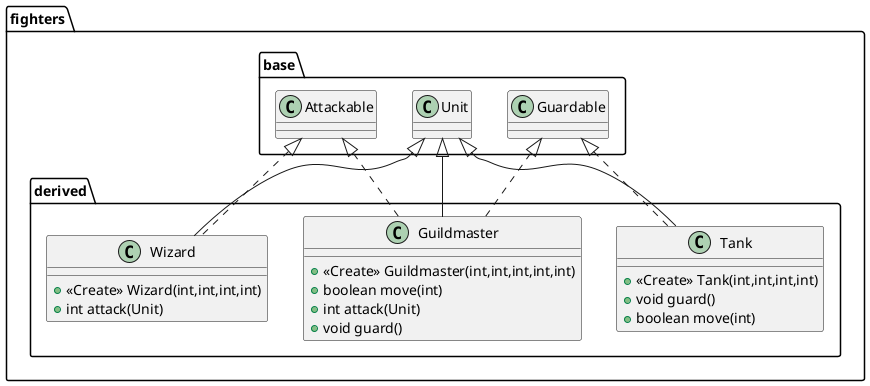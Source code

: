 @startuml
class fighters.derived.Guildmaster {
+ <<Create>> Guildmaster(int,int,int,int,int)
+ boolean move(int)
+ int attack(Unit)
+ void guard()
}
class fighters.derived.Tank {
+ <<Create>> Tank(int,int,int,int)
+ void guard()
+ boolean move(int)
}
class fighters.derived.Wizard {
+ <<Create>> Wizard(int,int,int,int)
+ int attack(Unit)
}


fighters.base.Attackable <|.. fighters.derived.Guildmaster
fighters.base.Guardable <|.. fighters.derived.Guildmaster
fighters.base.Unit <|-- fighters.derived.Guildmaster
fighters.base.Guardable <|.. fighters.derived.Tank
fighters.base.Unit <|-- fighters.derived.Tank
fighters.base.Attackable <|.. fighters.derived.Wizard
fighters.base.Unit <|-- fighters.derived.Wizard
@enduml